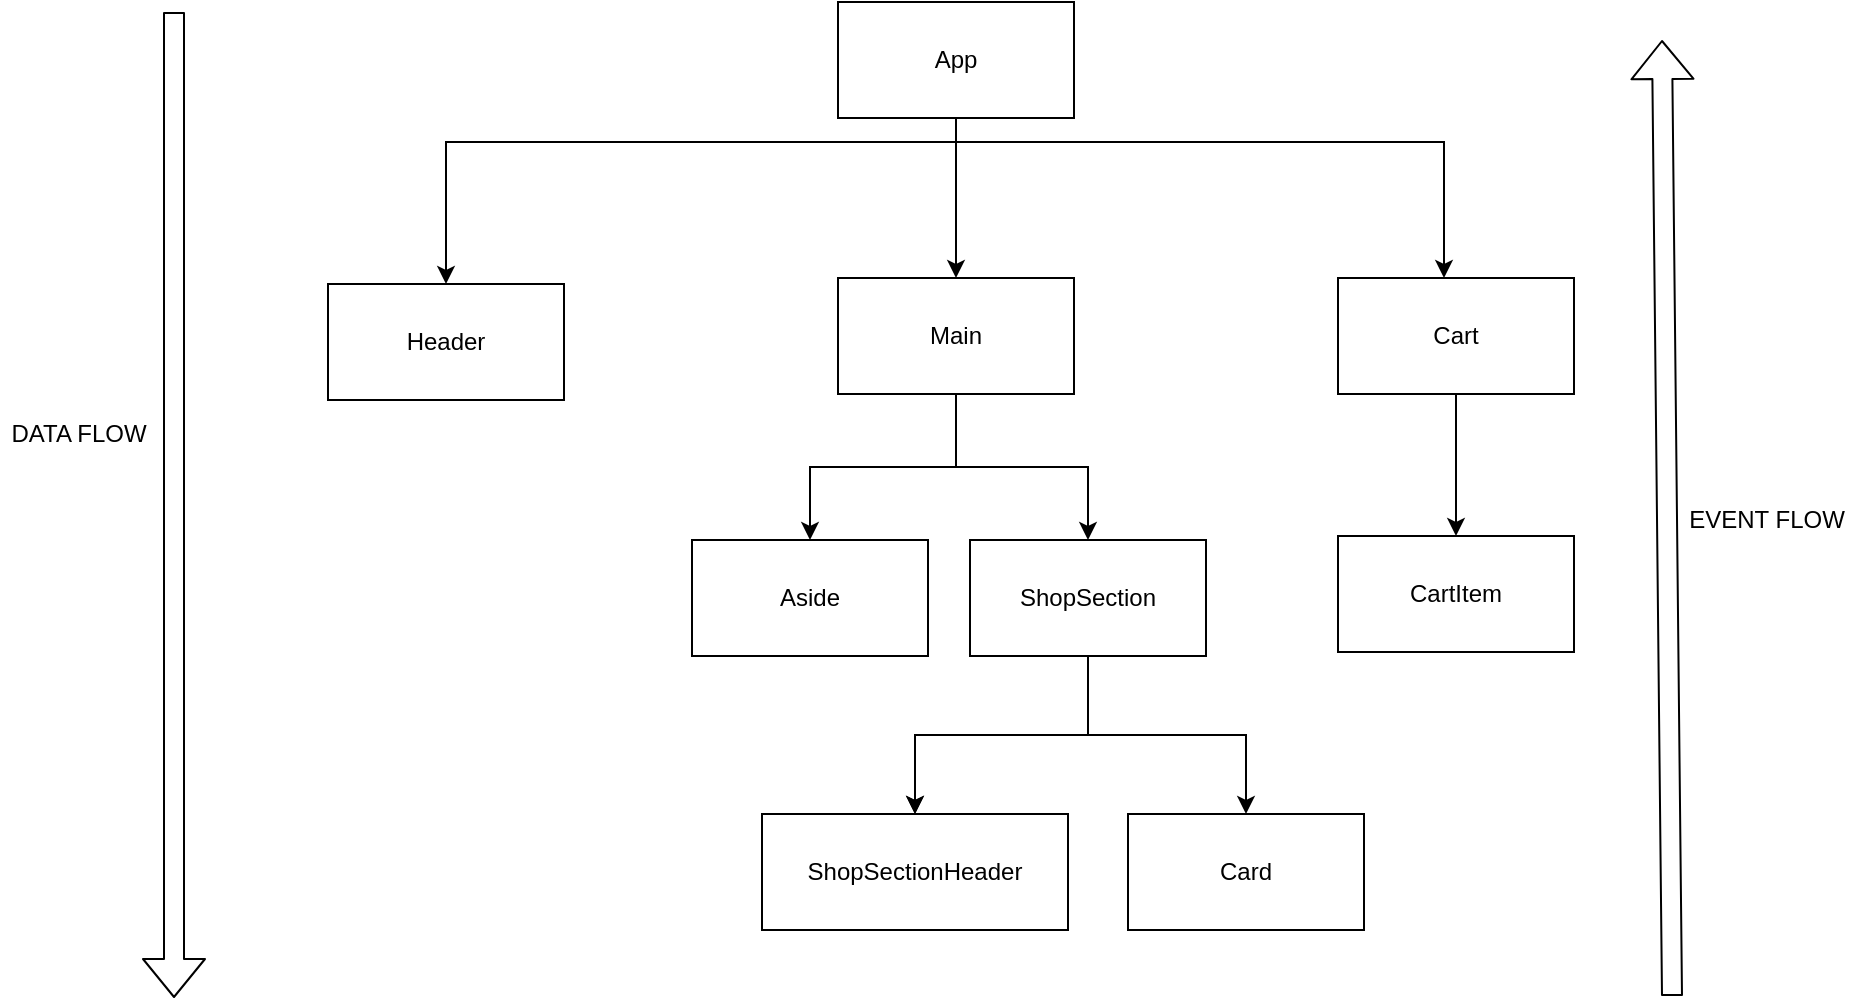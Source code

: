 <mxfile version="12.9.3" type="device"><diagram name="Page-1" id="10a91c8b-09ff-31b1-d368-03940ed4cc9e"><mxGraphModel dx="946" dy="640" grid="0" gridSize="10" guides="1" tooltips="1" connect="1" arrows="1" fold="1" page="1" pageScale="1" pageWidth="1100" pageHeight="850" background="#ffffff" math="0" shadow="0"><root><mxCell id="0"/><mxCell id="1" parent="0"/><mxCell id="bAcd3POOL1T9niuS0OjH-16" value="" style="edgeStyle=orthogonalEdgeStyle;rounded=0;orthogonalLoop=1;jettySize=auto;html=1;" parent="1" source="bAcd3POOL1T9niuS0OjH-8" target="bAcd3POOL1T9niuS0OjH-15" edge="1"><mxGeometry relative="1" as="geometry"><Array as="points"><mxPoint x="548" y="174"/><mxPoint x="293" y="174"/></Array></mxGeometry></mxCell><mxCell id="bAcd3POOL1T9niuS0OjH-18" value="" style="edgeStyle=orthogonalEdgeStyle;rounded=0;orthogonalLoop=1;jettySize=auto;html=1;" parent="1" source="bAcd3POOL1T9niuS0OjH-8" target="bAcd3POOL1T9niuS0OjH-17" edge="1"><mxGeometry relative="1" as="geometry"/></mxCell><mxCell id="bAcd3POOL1T9niuS0OjH-20" value="" style="edgeStyle=orthogonalEdgeStyle;rounded=0;orthogonalLoop=1;jettySize=auto;html=1;" parent="1" source="bAcd3POOL1T9niuS0OjH-8" target="bAcd3POOL1T9niuS0OjH-19" edge="1"><mxGeometry relative="1" as="geometry"><Array as="points"><mxPoint x="548" y="174"/><mxPoint x="792" y="174"/></Array></mxGeometry></mxCell><mxCell id="bAcd3POOL1T9niuS0OjH-8" value="App" style="rounded=0;whiteSpace=wrap;html=1;" parent="1" vertex="1"><mxGeometry x="489" y="104" width="118" height="58" as="geometry"/></mxCell><mxCell id="bAcd3POOL1T9niuS0OjH-22" value="" style="edgeStyle=orthogonalEdgeStyle;rounded=0;orthogonalLoop=1;jettySize=auto;html=1;" parent="1" source="bAcd3POOL1T9niuS0OjH-19" target="bAcd3POOL1T9niuS0OjH-21" edge="1"><mxGeometry relative="1" as="geometry"/></mxCell><mxCell id="bAcd3POOL1T9niuS0OjH-19" value="Cart" style="rounded=0;whiteSpace=wrap;html=1;" parent="1" vertex="1"><mxGeometry x="739" y="242" width="118" height="58" as="geometry"/></mxCell><mxCell id="bAcd3POOL1T9niuS0OjH-21" value="CartItem" style="rounded=0;whiteSpace=wrap;html=1;" parent="1" vertex="1"><mxGeometry x="739" y="371" width="118" height="58" as="geometry"/></mxCell><mxCell id="bAcd3POOL1T9niuS0OjH-24" value="" style="edgeStyle=orthogonalEdgeStyle;rounded=0;orthogonalLoop=1;jettySize=auto;html=1;" parent="1" source="bAcd3POOL1T9niuS0OjH-17" target="bAcd3POOL1T9niuS0OjH-23" edge="1"><mxGeometry relative="1" as="geometry"/></mxCell><mxCell id="bAcd3POOL1T9niuS0OjH-26" value="" style="edgeStyle=orthogonalEdgeStyle;rounded=0;orthogonalLoop=1;jettySize=auto;html=1;" parent="1" source="bAcd3POOL1T9niuS0OjH-17" target="bAcd3POOL1T9niuS0OjH-25" edge="1"><mxGeometry relative="1" as="geometry"/></mxCell><mxCell id="bAcd3POOL1T9niuS0OjH-17" value="Main" style="rounded=0;whiteSpace=wrap;html=1;" parent="1" vertex="1"><mxGeometry x="489" y="242" width="118" height="58" as="geometry"/></mxCell><mxCell id="bAcd3POOL1T9niuS0OjH-28" value="" style="edgeStyle=orthogonalEdgeStyle;rounded=0;orthogonalLoop=1;jettySize=auto;html=1;" parent="1" source="bAcd3POOL1T9niuS0OjH-25" target="bAcd3POOL1T9niuS0OjH-27" edge="1"><mxGeometry relative="1" as="geometry"/></mxCell><mxCell id="bAcd3POOL1T9niuS0OjH-29" value="" style="edgeStyle=orthogonalEdgeStyle;rounded=0;orthogonalLoop=1;jettySize=auto;html=1;" parent="1" source="bAcd3POOL1T9niuS0OjH-25" target="bAcd3POOL1T9niuS0OjH-27" edge="1"><mxGeometry relative="1" as="geometry"/></mxCell><mxCell id="bAcd3POOL1T9niuS0OjH-32" value="" style="edgeStyle=orthogonalEdgeStyle;rounded=0;orthogonalLoop=1;jettySize=auto;html=1;" parent="1" source="bAcd3POOL1T9niuS0OjH-25" target="bAcd3POOL1T9niuS0OjH-31" edge="1"><mxGeometry relative="1" as="geometry"/></mxCell><mxCell id="bAcd3POOL1T9niuS0OjH-25" value="ShopSection" style="rounded=0;whiteSpace=wrap;html=1;" parent="1" vertex="1"><mxGeometry x="555" y="373" width="118" height="58" as="geometry"/></mxCell><mxCell id="bAcd3POOL1T9niuS0OjH-31" value="Card" style="rounded=0;whiteSpace=wrap;html=1;" parent="1" vertex="1"><mxGeometry x="634" y="510" width="118" height="58" as="geometry"/></mxCell><mxCell id="bAcd3POOL1T9niuS0OjH-27" value="ShopSectionHeader" style="rounded=0;whiteSpace=wrap;html=1;" parent="1" vertex="1"><mxGeometry x="451" y="510" width="153" height="58" as="geometry"/></mxCell><mxCell id="bAcd3POOL1T9niuS0OjH-23" value="Aside" style="rounded=0;whiteSpace=wrap;html=1;" parent="1" vertex="1"><mxGeometry x="416" y="373" width="118" height="58" as="geometry"/></mxCell><mxCell id="bAcd3POOL1T9niuS0OjH-15" value="Header" style="rounded=0;whiteSpace=wrap;html=1;" parent="1" vertex="1"><mxGeometry x="234" y="245" width="118" height="58" as="geometry"/></mxCell><mxCell id="bAcd3POOL1T9niuS0OjH-33" value="" style="shape=flexArrow;endArrow=classic;html=1;" parent="1" edge="1"><mxGeometry width="50" height="50" relative="1" as="geometry"><mxPoint x="157" y="109" as="sourcePoint"/><mxPoint x="157" y="602" as="targetPoint"/></mxGeometry></mxCell><mxCell id="bAcd3POOL1T9niuS0OjH-34" value="DATA FLOW" style="text;html=1;align=center;verticalAlign=middle;resizable=0;points=[];autosize=1;" parent="1" vertex="1"><mxGeometry x="70" y="311" width="78" height="18" as="geometry"/></mxCell><mxCell id="bAcd3POOL1T9niuS0OjH-35" value="" style="shape=flexArrow;endArrow=classic;html=1;" parent="1" edge="1"><mxGeometry width="50" height="50" relative="1" as="geometry"><mxPoint x="906" y="601" as="sourcePoint"/><mxPoint x="901" y="123" as="targetPoint"/></mxGeometry></mxCell><mxCell id="bAcd3POOL1T9niuS0OjH-37" value="EVENT FLOW" style="text;html=1;align=center;verticalAlign=middle;resizable=0;points=[];autosize=1;" parent="1" vertex="1"><mxGeometry x="909" y="354" width="88" height="18" as="geometry"/></mxCell></root></mxGraphModel></diagram></mxfile>